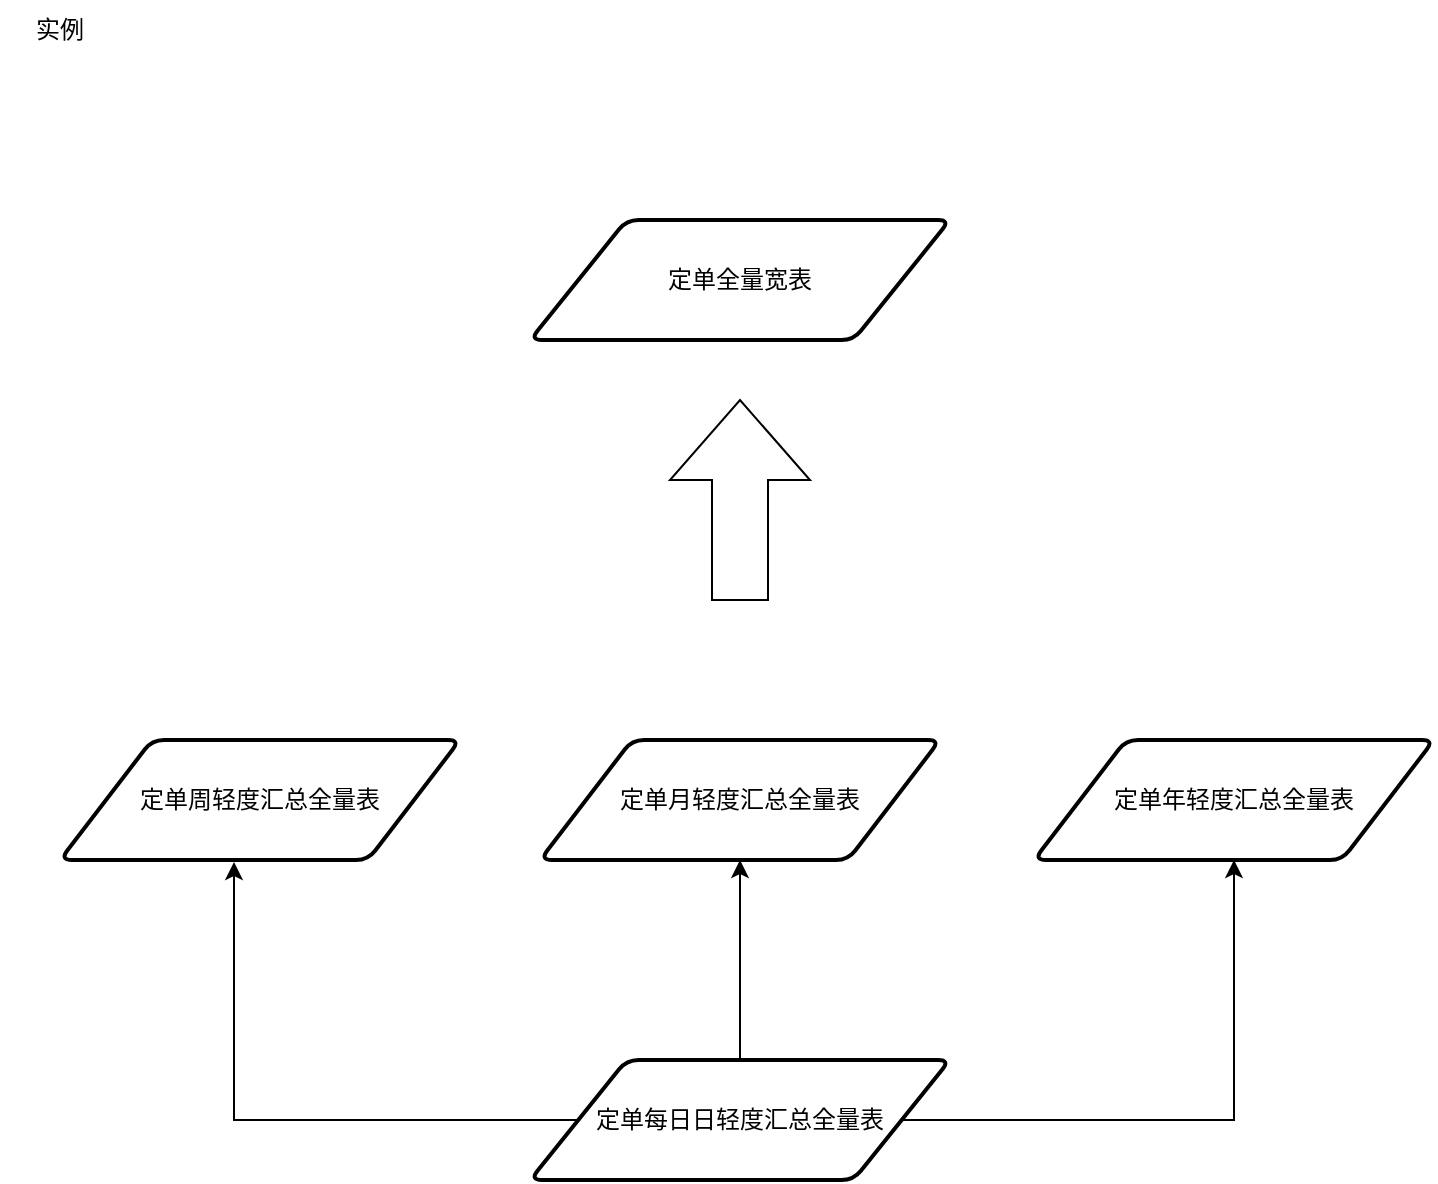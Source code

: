<mxfile version="20.3.0" type="github"><diagram id="8IxGTgm18ZwlXL1iowDx" name="第 1 页"><mxGraphModel dx="1422" dy="762" grid="1" gridSize="10" guides="1" tooltips="1" connect="1" arrows="1" fold="1" page="1" pageScale="1" pageWidth="827" pageHeight="1169" math="0" shadow="0"><root><mxCell id="0"/><mxCell id="1" parent="0"/><mxCell id="Nu5rQ-vg_1bx4Dky8eYE-14" style="edgeStyle=orthogonalEdgeStyle;rounded=0;orthogonalLoop=1;jettySize=auto;html=1;entryX=0.435;entryY=1.017;entryDx=0;entryDy=0;entryPerimeter=0;" edge="1" parent="1" source="Nu5rQ-vg_1bx4Dky8eYE-1" target="Nu5rQ-vg_1bx4Dky8eYE-3"><mxGeometry relative="1" as="geometry"/></mxCell><mxCell id="Nu5rQ-vg_1bx4Dky8eYE-15" style="edgeStyle=orthogonalEdgeStyle;rounded=0;orthogonalLoop=1;jettySize=auto;html=1;" edge="1" parent="1" source="Nu5rQ-vg_1bx4Dky8eYE-1" target="Nu5rQ-vg_1bx4Dky8eYE-4"><mxGeometry relative="1" as="geometry"/></mxCell><mxCell id="Nu5rQ-vg_1bx4Dky8eYE-16" style="edgeStyle=orthogonalEdgeStyle;rounded=0;orthogonalLoop=1;jettySize=auto;html=1;entryX=0.5;entryY=1;entryDx=0;entryDy=0;" edge="1" parent="1" source="Nu5rQ-vg_1bx4Dky8eYE-1" target="Nu5rQ-vg_1bx4Dky8eYE-5"><mxGeometry relative="1" as="geometry"/></mxCell><mxCell id="Nu5rQ-vg_1bx4Dky8eYE-1" value="定单每日日轻度汇总全量表" style="shape=parallelogram;html=1;strokeWidth=2;perimeter=parallelogramPerimeter;whiteSpace=wrap;rounded=1;arcSize=12;size=0.23;" vertex="1" parent="1"><mxGeometry x="335" y="600" width="210" height="60" as="geometry"/></mxCell><mxCell id="Nu5rQ-vg_1bx4Dky8eYE-2" value="实例" style="text;html=1;strokeColor=none;fillColor=none;align=center;verticalAlign=middle;whiteSpace=wrap;rounded=0;" vertex="1" parent="1"><mxGeometry x="70" y="70" width="60" height="30" as="geometry"/></mxCell><mxCell id="Nu5rQ-vg_1bx4Dky8eYE-3" value="定单周轻度汇总全量表" style="shape=parallelogram;html=1;strokeWidth=2;perimeter=parallelogramPerimeter;whiteSpace=wrap;rounded=1;arcSize=12;size=0.23;" vertex="1" parent="1"><mxGeometry x="100" y="440" width="200" height="60" as="geometry"/></mxCell><mxCell id="Nu5rQ-vg_1bx4Dky8eYE-4" value="定单月轻度汇总全量表" style="shape=parallelogram;html=1;strokeWidth=2;perimeter=parallelogramPerimeter;whiteSpace=wrap;rounded=1;arcSize=12;size=0.23;" vertex="1" parent="1"><mxGeometry x="340" y="440" width="200" height="60" as="geometry"/></mxCell><mxCell id="Nu5rQ-vg_1bx4Dky8eYE-5" value="定单年轻度汇总全量表" style="shape=parallelogram;html=1;strokeWidth=2;perimeter=parallelogramPerimeter;whiteSpace=wrap;rounded=1;arcSize=12;size=0.23;" vertex="1" parent="1"><mxGeometry x="587" y="440" width="200" height="60" as="geometry"/></mxCell><mxCell id="Nu5rQ-vg_1bx4Dky8eYE-17" value="定单全量宽表" style="shape=parallelogram;html=1;strokeWidth=2;perimeter=parallelogramPerimeter;whiteSpace=wrap;rounded=1;arcSize=12;size=0.23;" vertex="1" parent="1"><mxGeometry x="335" y="180" width="210" height="60" as="geometry"/></mxCell><mxCell id="Nu5rQ-vg_1bx4Dky8eYE-18" value="" style="html=1;shadow=0;dashed=0;align=center;verticalAlign=middle;shape=mxgraph.arrows2.arrow;dy=0.6;dx=40;direction=north;notch=0;" vertex="1" parent="1"><mxGeometry x="405" y="270" width="70" height="100" as="geometry"/></mxCell></root></mxGraphModel></diagram></mxfile>